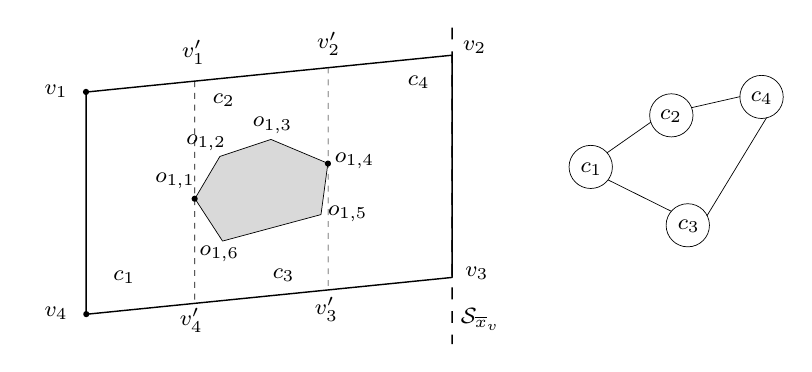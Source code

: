 
\definecolor{cD9D9D9}{RGB}{217,217,217}
\footnotesize
\def \globalscale {1.0}
\begin{tikzpicture}[y=0.80pt, x=0.80pt, yscale=-\globalscale, xscale=\globalscale, inner sep=0pt, outer sep=0pt]
\path[draw=black,line join=round,line width=0.512pt] (18.658,29.406) -- (183.987,12.759) -- (183.987,113.138) -- (18.658,129.785) -- (18.658,29.406) -- cycle;

\path[draw=black,fill=black,line join=round,line width=0.512pt] (18.644,29.334) ellipse (0.03cm and 0.03cm);

\path[draw=black,fill=cD9D9D9,line join=round,line width=0.256pt] (67.836,77.547) -- (79.101,58.483) -- (102.188,50.797) -- (127.894,61.607) -- (124.775,84.743) -- (80.321,96.702) -- (67.836,77.547) -- cycle;

\path[draw=black,fill=black,line join=round,line width=0.512pt] (18.758,128.64) .. controls (19.346,128.64) and (19.823,129.117) .. (19.823,129.705) .. controls (19.823,130.293) and (19.346,130.77) .. (18.758,130.77) .. controls (18.169,130.77) and (17.692,130.293) .. (17.692,129.705) .. controls (17.692,129.117) and (18.169,128.64) .. (18.758,128.64) -- cycle;

\path[cm={{1.0,0.0,0.0,1.0,(0.0,32.0)}}] (0.0,0.0) node[above right] () {$v_1$};

\path[cm={{1.0,0.0,0.0,1.0,(0.0,132.0)}}] (0.0,0.0) node[above right] () {$v_4$};

\path[cm={{1.0,0.0,0.0,1.0,(189.0,12.0)}}] (0.0,0.0) node[above right] () {$v_2$};

\path[cm={{1.0,0.0,0.0,1.0,(190.0,114.0)}}] (0.0,0.0) node[above right] () {$v_3$};

\path[cm={{1.0,0.0,0.0,1.0,(50.0,73.0)}}] (0.0,0.0) node[above right] () {$o_{1,1}$};

\path[cm={{1.0,0.0,0.0,1.0,(64.0,56.0)}}] (0.0,0.0) node[above right] () {$o_{1,2}$};

\path[cm={{1.0,0.0,0.0,1.0,(94.0,48.0)}}] (0.0,0.0) node[above right] () {$o_{1,3}$};

\path[cm={{1.0,0.0,0.0,1.0,(131.0,64.0)}}] (0.0,0.0) node[above right] () {$o_{1,4}$};

\path[cm={{1.0,0.0,0.0,1.0,(128.0,88.0)}}] (0.0,0.0) node[above right] () {$o_{1,5}$};

\path[cm={{1.0,0.0,0.0,1.0,(70.0,106.0)}}] (0.0,0.0) node[above right] () {$o_{1,6}$};

\path[fill=black,line join=round,line width=0.256pt] (184.307,10.987) -- (184.307,16.32) -- (183.667,16.32) -- (183.667,10.987) -- (184.307,10.987) -- cycle(184.307,21.653) -- (184.307,26.987) -- (183.667,26.987) -- (183.667,21.653) -- (184.307,21.653) -- cycle(184.307,32.32) -- (184.307,37.653) -- (183.667,37.653) -- (183.667,32.32) -- (184.307,32.32) -- cycle(184.307,42.987) -- (184.307,48.32) -- (183.667,48.32) -- (183.667,42.987) -- (184.307,42.987) -- cycle(184.307,53.653) -- (184.307,58.987) -- (183.667,58.987) -- (183.667,53.653) -- (184.307,53.653) -- cycle(184.307,64.32) -- (184.307,69.653) -- (183.667,69.653) -- (183.667,64.32) -- (184.307,64.32) -- cycle(184.307,74.987) -- (184.307,80.32) -- (183.667,80.32) -- (183.667,74.987) -- (184.307,74.987) -- cycle(184.307,85.653) -- (184.307,90.987) -- (183.667,90.987) -- (183.667,85.653) -- (184.307,85.653) -- cycle(184.307,96.32) -- (184.307,101.653) -- (183.667,101.653) -- (183.667,96.32) -- (184.307,96.32) -- cycle(184.307,106.987) -- (184.307,112.32) -- (183.667,112.32) -- (183.667,106.987) -- (184.307,106.987) -- cycle(184.307,117.653) -- (184.307,122.987) -- (183.667,122.987) -- (183.667,117.653) -- (184.307,117.653) -- cycle(184.307,128.32) -- (184.307,133.653) -- (183.667,133.653) -- (183.667,128.32) -- (184.307,128.32) -- cycle(184.307,138.987) -- (184.307,143.215) -- (183.667,143.215) -- (183.667,138.987) -- (184.307,138.987) -- cycle(184.307,0.32) -- (184.307,5.653) -- (183.667,5.653) -- (183.667,0.32) -- (184.307,0.32) -- cycle;

\path[fill=black,line join=round,line width=0.256pt] (67.951,29.799) -- (67.951,32.466) -- (67.631,32.466) -- (67.631,29.799) -- (67.951,29.799) -- cycle(67.951,35.133) -- (67.951,37.8) -- (67.631,37.8) -- (67.631,35.133) -- (67.951,35.133) -- cycle(67.951,40.466) -- (67.951,43.133) -- (67.631,43.133) -- (67.631,40.466) -- (67.951,40.466) -- cycle(67.951,45.8) -- (67.951,48.466) -- (67.631,48.466) -- (67.631,45.8) -- (67.951,45.8) -- cycle(67.951,51.133) -- (67.951,53.8) -- (67.631,53.8) -- (67.631,51.133) -- (67.951,51.133) -- cycle(67.951,56.466) -- (67.951,59.133) -- (67.631,59.133) -- (67.631,56.466) -- (67.951,56.466) -- cycle(67.951,61.8) -- (67.951,64.466) -- (67.631,64.466) -- (67.631,61.8) -- (67.951,61.8) -- cycle(67.951,67.133) -- (67.951,69.799) -- (67.631,69.799) -- (67.631,67.133) -- (67.951,67.133) -- cycle(67.951,72.466) -- (67.951,75.133) -- (67.631,75.133) -- (67.631,72.466) -- (67.951,72.466) -- cycle(67.951,77.799) -- (67.951,80.466) -- (67.631,80.466) -- (67.631,77.799) -- (67.951,77.799) -- cycle(67.951,83.133) -- (67.951,85.799) -- (67.631,85.799) -- (67.631,83.133) -- (67.951,83.133) -- cycle(67.951,88.466) -- (67.951,91.133) -- (67.631,91.133) -- (67.631,88.466) -- (67.951,88.466) -- cycle(67.951,93.799) -- (67.951,96.466) -- (67.631,96.466) -- (67.631,93.799) -- (67.951,93.799) -- cycle(67.951,99.133) -- (67.951,101.799) -- (67.631,101.799) -- (67.631,99.133) -- (67.951,99.133) -- cycle(67.951,104.466) -- (67.951,107.133) -- (67.631,107.133) -- (67.631,104.466) -- (67.951,104.466) -- cycle(67.951,109.799) -- (67.951,112.466) -- (67.631,112.466) -- (67.631,109.799) -- (67.951,109.799) -- cycle(67.951,115.133) -- (67.951,117.799) -- (67.631,117.799) -- (67.631,115.133) -- (67.951,115.133) -- cycle(67.951,120.466) -- (67.951,123.133) -- (67.631,123.133) -- (67.631,120.466) -- (67.951,120.466) -- cycle(67.951,24.466) -- (67.951,27.133) -- (67.631,27.133) -- (67.631,24.466) -- (67.951,24.466) -- cycle;



\path[draw=black,fill=black,line join=round,line width=0.512pt] (67.72,76.512) .. controls (68.308,76.512) and (68.785,76.989) .. (68.785,77.577) .. controls (68.785,78.166) and (68.308,78.643) .. (67.72,78.643) .. controls (67.131,78.643) and (66.654,78.166) .. (66.654,77.577) .. controls (66.654,76.989) and (67.131,76.512) .. (67.72,76.512) -- cycle;

\path[fill=black,line join=round,line width=0.256pt] (128.157,23.666) -- (128.157,26.333) -- (127.837,26.333) -- (127.837,23.666) -- (128.157,23.666) -- cycle(128.157,29.0) -- (128.157,31.666) -- (127.837,31.666) -- (127.837,29.0) -- (128.157,29.0) -- cycle(128.157,34.333) -- (128.157,37.0) -- (127.837,37.0) -- (127.837,34.333) -- (128.157,34.333) -- cycle(128.157,39.666) -- (128.157,42.333) -- (127.837,42.333) -- (127.837,39.666) -- (128.157,39.666) -- cycle(128.157,45.0) -- (128.157,47.666) -- (127.837,47.666) -- (127.837,45.0) -- (128.157,45.0) -- cycle(128.157,50.333) -- (128.157,53.0) -- (127.837,53.0) -- (127.837,50.333) -- (128.157,50.333) -- cycle(128.157,55.666) -- (128.157,58.333) -- (127.837,58.333) -- (127.837,55.666) -- (128.157,55.666) -- cycle(128.157,61.0) -- (128.157,63.666) -- (127.837,63.666) -- (127.837,61.0) -- (128.157,61.0) -- cycle(128.157,66.333) -- (128.157,69.0) -- (127.837,69.0) -- (127.837,66.333) -- (128.157,66.333) -- cycle(128.157,71.666) -- (128.157,74.333) -- (127.837,74.333) -- (127.837,71.666) -- (128.157,71.666) -- cycle(128.157,77.0) -- (128.157,79.666) -- (127.837,79.666) -- (127.837,77.0) -- (128.157,77.0) -- cycle(128.157,82.333) -- (128.157,85.0) -- (127.837,85.0) -- (127.837,82.333) -- (128.157,82.333) -- cycle(128.157,87.666) -- (128.157,90.333) -- (127.837,90.333) -- (127.837,87.666) -- (128.157,87.666) -- cycle(128.157,93.0) -- (128.157,95.666) -- (127.837,95.666) -- (127.837,93.0) -- (128.157,93.0) -- cycle(128.157,98.333) -- (128.157,101.0) -- (127.837,101.0) -- (127.837,98.333) -- (128.157,98.333) -- cycle(128.157,103.666) -- (128.157,106.333) -- (127.837,106.333) -- (127.837,103.666) -- (128.157,103.666) -- cycle(128.157,109.0) -- (128.157,111.666) -- (127.837,111.666) -- (127.837,109.0) -- (128.157,109.0) -- cycle(128.157,114.333) -- (128.157,117.0) -- (127.837,117.0) -- (127.837,114.333) -- (128.157,114.333) -- cycle(128.157,18.333) -- (128.157,21.0) -- (127.837,21.0) -- (127.837,18.333) -- (128.157,18.333) -- cycle;



\path[draw=black,fill=black,line join=round,line width=0.512pt] (127.925,60.63) .. controls (128.513,60.63) and (128.99,61.107) .. (128.99,61.696) .. controls (128.99,62.284) and (128.513,62.761) .. (127.925,62.761) .. controls (127.337,62.761) and (126.86,62.284) .. (126.86,61.696) .. controls (126.86,61.107) and (127.337,60.63) .. (127.925,60.63) -- cycle;



\path[cm={{1.0,0.0,0.0,1.0,(188.0,137.0)}}] (0.0,0.0) node[above right] () {$\mathcal{S}_{\overline{x}_v}$};



\path[cm={{1.0,0.0,0.0,1.0,(62.0,17.0)}}] (0.0,0.0) node[above right] () {$v_1'$};



\path[cm={{1.0,0.0,0.0,1.0,(61.0,138.0)}}] (0.0,0.0) node[above right] () {$v_4'$};



\path[cm={{1.0,0.0,0.0,1.0,(123.0,13.0)}}] (0.0,0.0) node[above right] () {$v_2'$};



\path[cm={{1.0,0.0,0.0,1.0,(122.0,133.0)}}] (0.0,0.0) node[above right] () {$v_3'$};



\path[draw=black,line join=round,line width=0.256pt] (323.774,21.858) .. controls (329.182,21.858) and (333.565,26.22) .. (333.565,31.6) .. controls (333.565,36.98) and (329.182,41.342) .. (323.774,41.342) .. controls (318.366,41.342) and (313.982,36.98) .. (313.982,31.6) .. controls (313.982,26.22) and (318.366,21.858) .. (323.774,21.858) -- cycle;



\path[cm={{1.0,0.0,0.0,1.0,(319.0,35.0)}}] (0.0,0.0) node[above right] () {$c_4$};



\path[cm={{1.0,0.0,0.0,1.0,(31.0,116.0)}}] (0.0,0.0) node[above right] () {$c_1$};



\path[cm={{1.0,0.0,0.0,1.0,(76.0,36.0)}}] (0.0,0.0) node[above right] () {$c_2$};



\path[cm={{1.0,0.0,0.0,1.0,(164.0,28.0)}}] (0.0,0.0) node[above right] () {$c_4$};



\path[cm={{1.0,0.0,0.0,1.0,(103.0,115.0)}}] (0.0,0.0) node[above right] () {$c_3$};



\path[draw=black,line join=round,line width=0.256pt] (246.615,53.47) .. controls (252.023,53.47) and (256.406,57.831) .. (256.406,63.212) .. controls (256.406,68.592) and (252.023,72.953) .. (246.615,72.953) .. controls (241.207,72.953) and (236.823,68.592) .. (236.823,63.212) .. controls (236.823,57.831) and (241.207,53.47) .. (246.615,53.47) -- cycle;



\path[cm={{1.0,0.0,0.0,1.0,(242.0,67.0)}}] (0.0,0.0) node[above right] () {$c_1$};



\path[draw=black,line join=round,line width=0.256pt] (290.452,79.835) .. controls (295.859,79.835) and (300.243,84.196) .. (300.243,89.576) .. controls (300.243,94.957) and (295.859,99.318) .. (290.452,99.318) .. controls (285.044,99.318) and (280.66,94.957) .. (280.66,89.576) .. controls (280.66,84.196) and (285.044,79.835) .. (290.452,79.835) -- cycle;



\path[cm={{1.0,0.0,0.0,1.0,(286.0,93.0)}}] (0.0,0.0) node[above right] () {$c_3$};



\path[draw=black,line join=round,line width=0.256pt] (283.024,30.179) .. controls (288.432,30.179) and (292.816,34.541) .. (292.816,39.921) .. controls (292.816,45.301) and (288.432,49.663) .. (283.024,49.663) .. controls (277.616,49.663) and (273.233,45.301) .. (273.233,39.921) .. controls (273.233,34.541) and (277.616,30.179) .. (283.024,30.179) -- cycle;



\path[cm={{1.0,0.0,0.0,1.0,(278.0,43.0)}}] (0.0,0.0) node[above right] () {$c_2$};



\path[draw=black,line join=round,line width=0.256pt] (254.572,69.141) -- (283.105,83.301);



\path[draw=black,line join=round,line width=0.256pt] (254.091,56.77) -- (273.771,42.983);



\path[draw=black,line join=round,line width=0.256pt] (292.105,36.465) -- (314.052,31.47);

\path[draw=black,line join=round,line width=0.256pt] (326.105,40.865) -- (299.105,85.301);



\end{tikzpicture}

